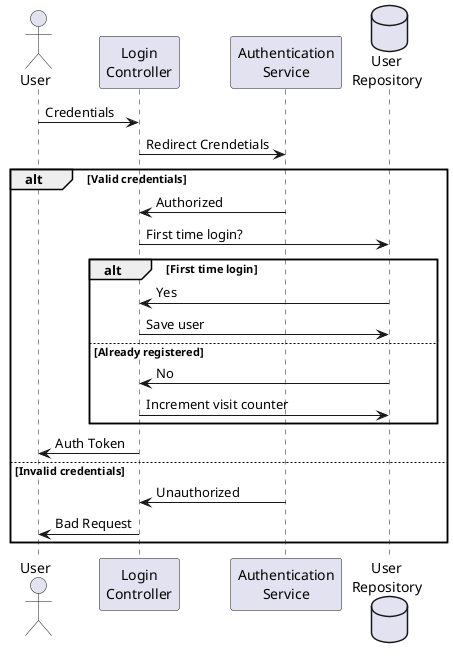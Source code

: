 @startuml Login Functionality

actor User
participant "Login\nController" as Controller
participant "Authentication\nService" as AuthService
database "User\nRepository" as UserRepo

User -> Controller: Credentials
Controller -> AuthService: Redirect Crendetials

alt Valid credentials

    AuthService -> Controller: Authorized
    Controller -> UserRepo: First time login?

    alt First time login

        UserRepo -> Controller: Yes
        Controller -> UserRepo: Save user

    else Already registered

        UserRepo -> Controller: No
        Controller -> UserRepo: Increment visit counter

    end

    Controller -> User: Auth Token

else Invalid credentials

    AuthService -> Controller : Unauthorized
    Controller -> User: Bad Request

end

@enduml
